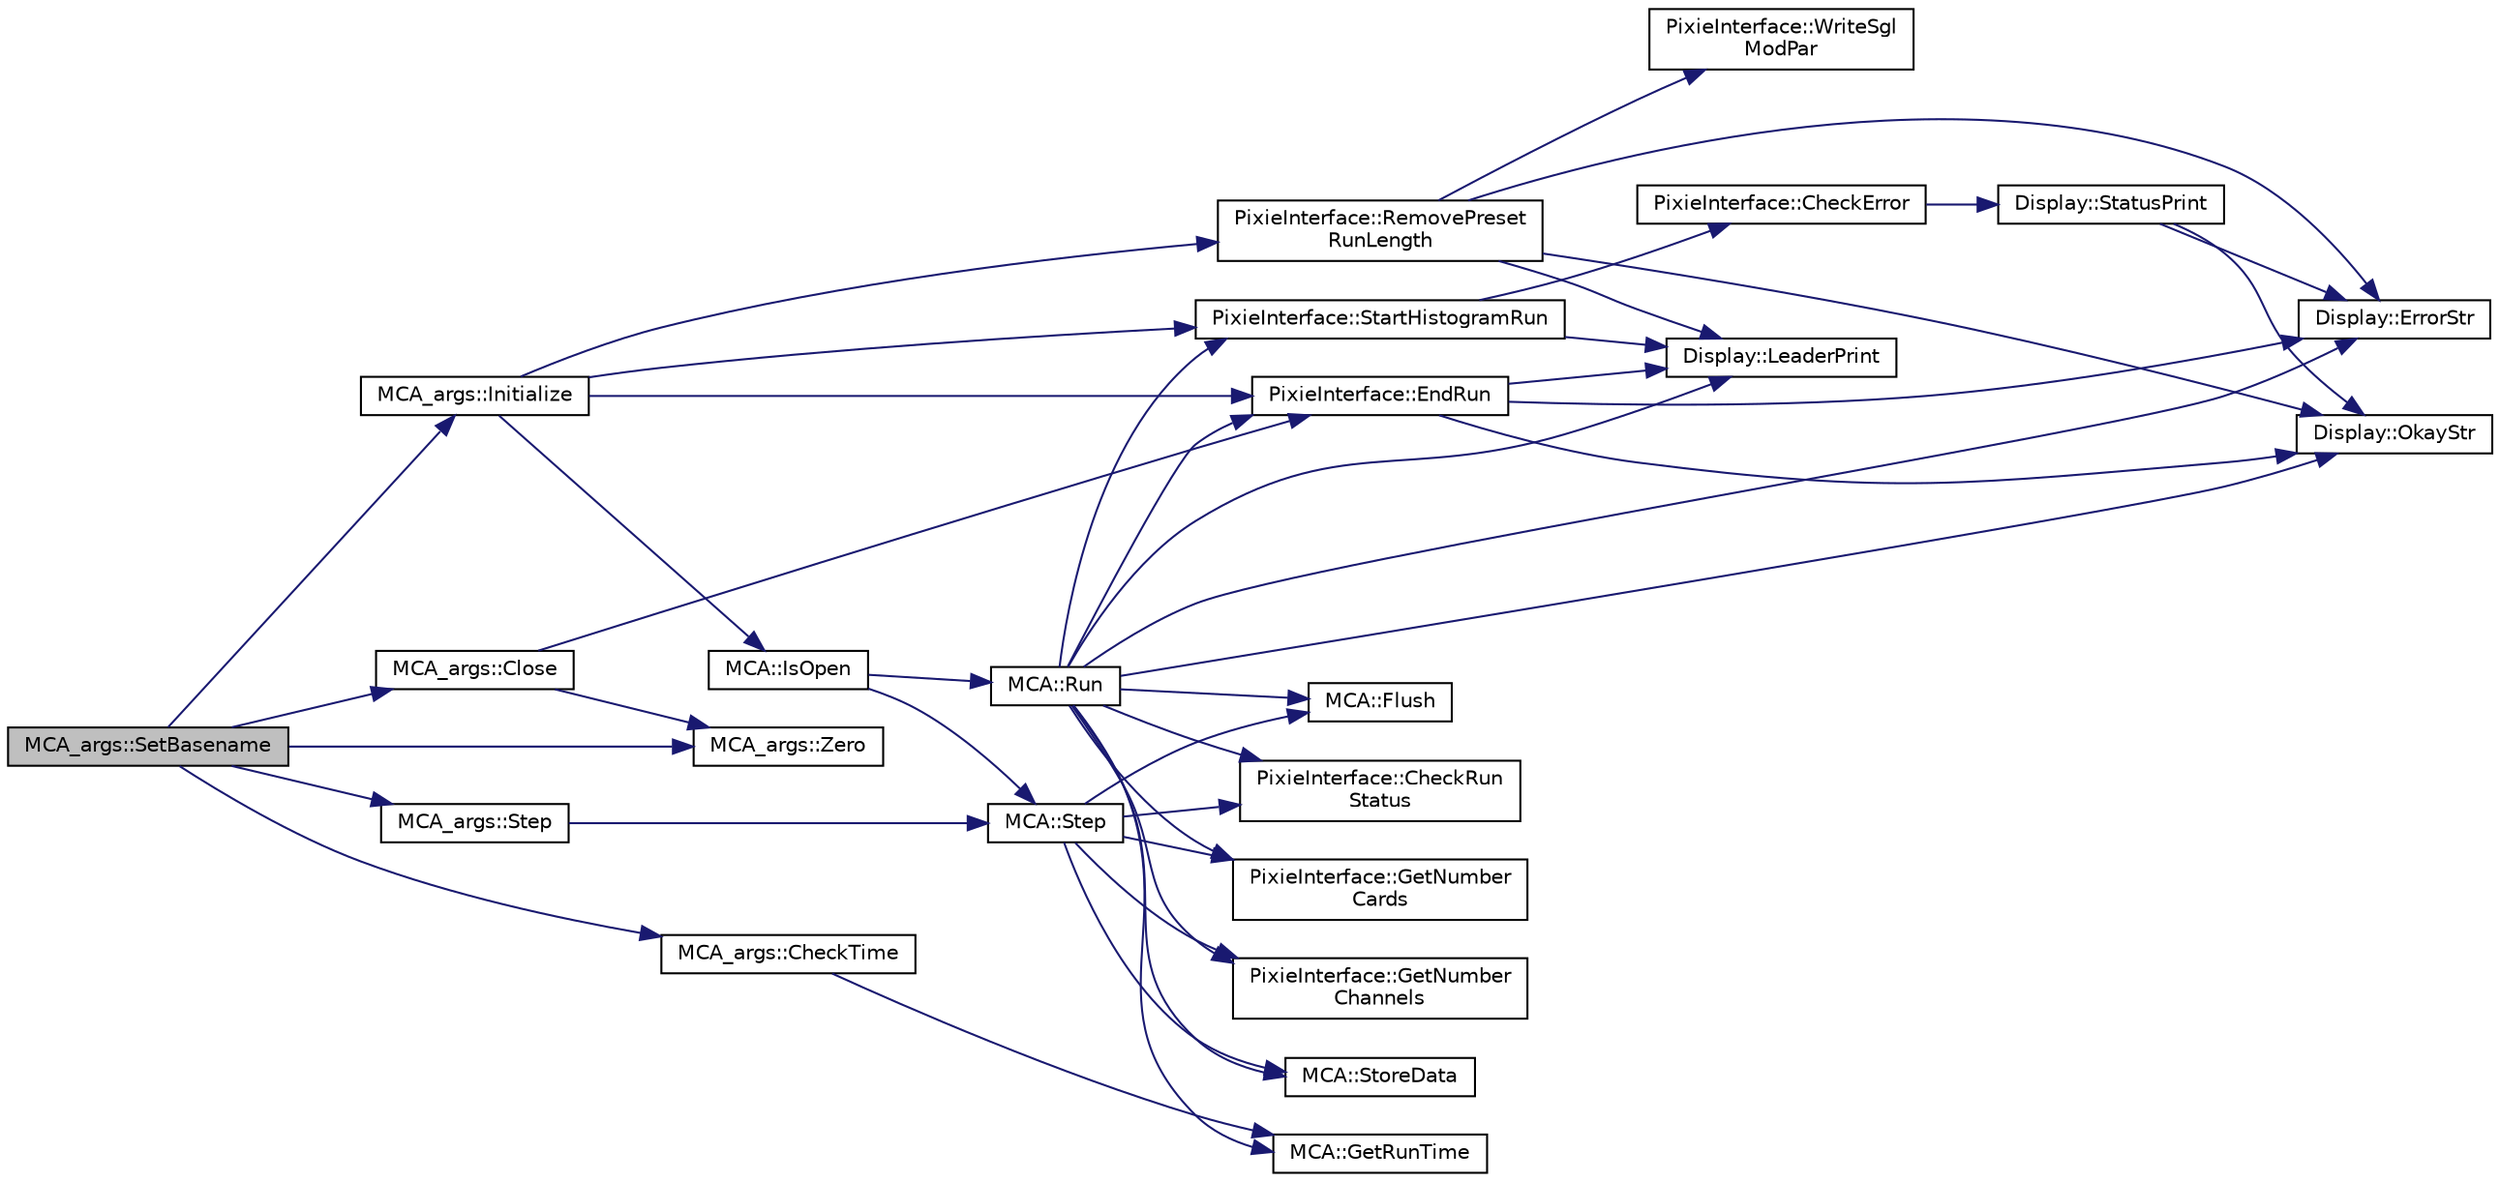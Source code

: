 digraph "MCA_args::SetBasename"
{
  edge [fontname="Helvetica",fontsize="10",labelfontname="Helvetica",labelfontsize="10"];
  node [fontname="Helvetica",fontsize="10",shape=record];
  rankdir="LR";
  Node1 [label="MCA_args::SetBasename",height=0.2,width=0.4,color="black", fillcolor="grey75", style="filled", fontcolor="black"];
  Node1 -> Node2 [color="midnightblue",fontsize="10",style="solid",fontname="Helvetica"];
  Node2 [label="MCA_args::Initialize",height=0.2,width=0.4,color="black", fillcolor="white", style="filled",URL="$d3/d7b/class_m_c_a__args.html#a23bf88ff490adb631bbafef3c4bc18e0"];
  Node2 -> Node3 [color="midnightblue",fontsize="10",style="solid",fontname="Helvetica"];
  Node3 [label="PixieInterface::RemovePreset\lRunLength",height=0.2,width=0.4,color="black", fillcolor="white", style="filled",URL="$d9/dc6/class_pixie_interface.html#a17af41261f095c91989bb9032888c314"];
  Node3 -> Node4 [color="midnightblue",fontsize="10",style="solid",fontname="Helvetica"];
  Node4 [label="Display::LeaderPrint",height=0.2,width=0.4,color="black", fillcolor="white", style="filled",URL="$da/d6a/namespace_display.html#ae1b6ae7834913dfdef71ad859e261c55"];
  Node3 -> Node5 [color="midnightblue",fontsize="10",style="solid",fontname="Helvetica"];
  Node5 [label="PixieInterface::WriteSgl\lModPar",height=0.2,width=0.4,color="black", fillcolor="white", style="filled",URL="$d9/dc6/class_pixie_interface.html#a3804dfd96274f4938bdba15cf9e6fe09"];
  Node3 -> Node6 [color="midnightblue",fontsize="10",style="solid",fontname="Helvetica"];
  Node6 [label="Display::ErrorStr",height=0.2,width=0.4,color="black", fillcolor="white", style="filled",URL="$da/d6a/namespace_display.html#a762315ce58efcb1203edfcb74158f59b"];
  Node3 -> Node7 [color="midnightblue",fontsize="10",style="solid",fontname="Helvetica"];
  Node7 [label="Display::OkayStr",height=0.2,width=0.4,color="black", fillcolor="white", style="filled",URL="$da/d6a/namespace_display.html#a959223815cca12935461ff196af53168"];
  Node2 -> Node8 [color="midnightblue",fontsize="10",style="solid",fontname="Helvetica"];
  Node8 [label="PixieInterface::StartHistogramRun",height=0.2,width=0.4,color="black", fillcolor="white", style="filled",URL="$d9/dc6/class_pixie_interface.html#afd46659640c05572d21cb408673e0fb9"];
  Node8 -> Node4 [color="midnightblue",fontsize="10",style="solid",fontname="Helvetica"];
  Node8 -> Node9 [color="midnightblue",fontsize="10",style="solid",fontname="Helvetica"];
  Node9 [label="PixieInterface::CheckError",height=0.2,width=0.4,color="black", fillcolor="white", style="filled",URL="$d9/dc6/class_pixie_interface.html#a41e2b9bfda66a5ba3b89aabd11ec5b48"];
  Node9 -> Node10 [color="midnightblue",fontsize="10",style="solid",fontname="Helvetica"];
  Node10 [label="Display::StatusPrint",height=0.2,width=0.4,color="black", fillcolor="white", style="filled",URL="$da/d6a/namespace_display.html#ad59fed09552cdea4f78fea07f06d7a4e"];
  Node10 -> Node6 [color="midnightblue",fontsize="10",style="solid",fontname="Helvetica"];
  Node10 -> Node7 [color="midnightblue",fontsize="10",style="solid",fontname="Helvetica"];
  Node2 -> Node11 [color="midnightblue",fontsize="10",style="solid",fontname="Helvetica"];
  Node11 [label="MCA::IsOpen",height=0.2,width=0.4,color="black", fillcolor="white", style="filled",URL="$d4/def/class_m_c_a.html#a9ec349ada510437c6a7b629aa8289987",tooltip="Check if the histogram construction was successful. "];
  Node11 -> Node12 [color="midnightblue",fontsize="10",style="solid",fontname="Helvetica"];
  Node12 [label="MCA::Run",height=0.2,width=0.4,color="black", fillcolor="white", style="filled",URL="$d4/def/class_m_c_a.html#ae638fbf7cf9c8dc94e1392095ada6686",tooltip="Start the MCA running. "];
  Node12 -> Node8 [color="midnightblue",fontsize="10",style="solid",fontname="Helvetica"];
  Node12 -> Node13 [color="midnightblue",fontsize="10",style="solid",fontname="Helvetica"];
  Node13 [label="MCA::GetRunTime",height=0.2,width=0.4,color="black", fillcolor="white", style="filled",URL="$d4/def/class_m_c_a.html#a86ec2de5b49c9e24fc8c612ef42cff4a",tooltip="Return the length of time the MCA has been running. "];
  Node12 -> Node14 [color="midnightblue",fontsize="10",style="solid",fontname="Helvetica"];
  Node14 [label="PixieInterface::CheckRun\lStatus",height=0.2,width=0.4,color="black", fillcolor="white", style="filled",URL="$d9/dc6/class_pixie_interface.html#ac3107015236ddf3ecb0536a5da92fed9"];
  Node12 -> Node6 [color="midnightblue",fontsize="10",style="solid",fontname="Helvetica"];
  Node12 -> Node15 [color="midnightblue",fontsize="10",style="solid",fontname="Helvetica"];
  Node15 [label="PixieInterface::GetNumber\lCards",height=0.2,width=0.4,color="black", fillcolor="white", style="filled",URL="$d9/dc6/class_pixie_interface.html#a9bb01960215974a2e961fd8309db8fee"];
  Node12 -> Node16 [color="midnightblue",fontsize="10",style="solid",fontname="Helvetica"];
  Node16 [label="PixieInterface::GetNumber\lChannels",height=0.2,width=0.4,color="black", fillcolor="white", style="filled",URL="$d9/dc6/class_pixie_interface.html#ad364201e04c3d6f3c34fbdd94ec819ce"];
  Node12 -> Node17 [color="midnightblue",fontsize="10",style="solid",fontname="Helvetica"];
  Node17 [label="MCA::StoreData",height=0.2,width=0.4,color="black", fillcolor="white", style="filled",URL="$d4/def/class_m_c_a.html#a782e532d393383d277b77c757e8367e1",tooltip="Abstract method describing how the MCA data is stored. "];
  Node12 -> Node18 [color="midnightblue",fontsize="10",style="solid",fontname="Helvetica"];
  Node18 [label="MCA::Flush",height=0.2,width=0.4,color="black", fillcolor="white", style="filled",URL="$d4/def/class_m_c_a.html#a2d6d957bea6f6d5678e5ccc65f6d2507",tooltip="Flush the current memory to disk. "];
  Node12 -> Node19 [color="midnightblue",fontsize="10",style="solid",fontname="Helvetica"];
  Node19 [label="PixieInterface::EndRun",height=0.2,width=0.4,color="black", fillcolor="white", style="filled",URL="$d9/dc6/class_pixie_interface.html#a835561dc9e2ac27d045dcf1cd043fc9f"];
  Node19 -> Node4 [color="midnightblue",fontsize="10",style="solid",fontname="Helvetica"];
  Node19 -> Node6 [color="midnightblue",fontsize="10",style="solid",fontname="Helvetica"];
  Node19 -> Node7 [color="midnightblue",fontsize="10",style="solid",fontname="Helvetica"];
  Node12 -> Node4 [color="midnightblue",fontsize="10",style="solid",fontname="Helvetica"];
  Node12 -> Node7 [color="midnightblue",fontsize="10",style="solid",fontname="Helvetica"];
  Node11 -> Node20 [color="midnightblue",fontsize="10",style="solid",fontname="Helvetica"];
  Node20 [label="MCA::Step",height=0.2,width=0.4,color="black", fillcolor="white", style="filled",URL="$d4/def/class_m_c_a.html#a43fc6de2e65a5b56a906c24a58478198",tooltip="Update the MCA histograms. "];
  Node20 -> Node14 [color="midnightblue",fontsize="10",style="solid",fontname="Helvetica"];
  Node20 -> Node15 [color="midnightblue",fontsize="10",style="solid",fontname="Helvetica"];
  Node20 -> Node16 [color="midnightblue",fontsize="10",style="solid",fontname="Helvetica"];
  Node20 -> Node17 [color="midnightblue",fontsize="10",style="solid",fontname="Helvetica"];
  Node20 -> Node18 [color="midnightblue",fontsize="10",style="solid",fontname="Helvetica"];
  Node2 -> Node19 [color="midnightblue",fontsize="10",style="solid",fontname="Helvetica"];
  Node1 -> Node21 [color="midnightblue",fontsize="10",style="solid",fontname="Helvetica"];
  Node21 [label="MCA_args::Step",height=0.2,width=0.4,color="black", fillcolor="white", style="filled",URL="$d3/d7b/class_m_c_a__args.html#a6a02f926534ddf64b4ae4cf267231d64"];
  Node21 -> Node20 [color="midnightblue",fontsize="10",style="solid",fontname="Helvetica"];
  Node1 -> Node22 [color="midnightblue",fontsize="10",style="solid",fontname="Helvetica"];
  Node22 [label="MCA_args::CheckTime",height=0.2,width=0.4,color="black", fillcolor="white", style="filled",URL="$d3/d7b/class_m_c_a__args.html#ae1d2213225c63ad5272d50134f9a26c9"];
  Node22 -> Node13 [color="midnightblue",fontsize="10",style="solid",fontname="Helvetica"];
  Node1 -> Node23 [color="midnightblue",fontsize="10",style="solid",fontname="Helvetica"];
  Node23 [label="MCA_args::Zero",height=0.2,width=0.4,color="black", fillcolor="white", style="filled",URL="$d3/d7b/class_m_c_a__args.html#a035519aa986c6bc36dcde073a18b81fd"];
  Node1 -> Node24 [color="midnightblue",fontsize="10",style="solid",fontname="Helvetica"];
  Node24 [label="MCA_args::Close",height=0.2,width=0.4,color="black", fillcolor="white", style="filled",URL="$d3/d7b/class_m_c_a__args.html#a2661f4a51cbd4832f4852cef67d0350e"];
  Node24 -> Node19 [color="midnightblue",fontsize="10",style="solid",fontname="Helvetica"];
  Node24 -> Node23 [color="midnightblue",fontsize="10",style="solid",fontname="Helvetica"];
}
